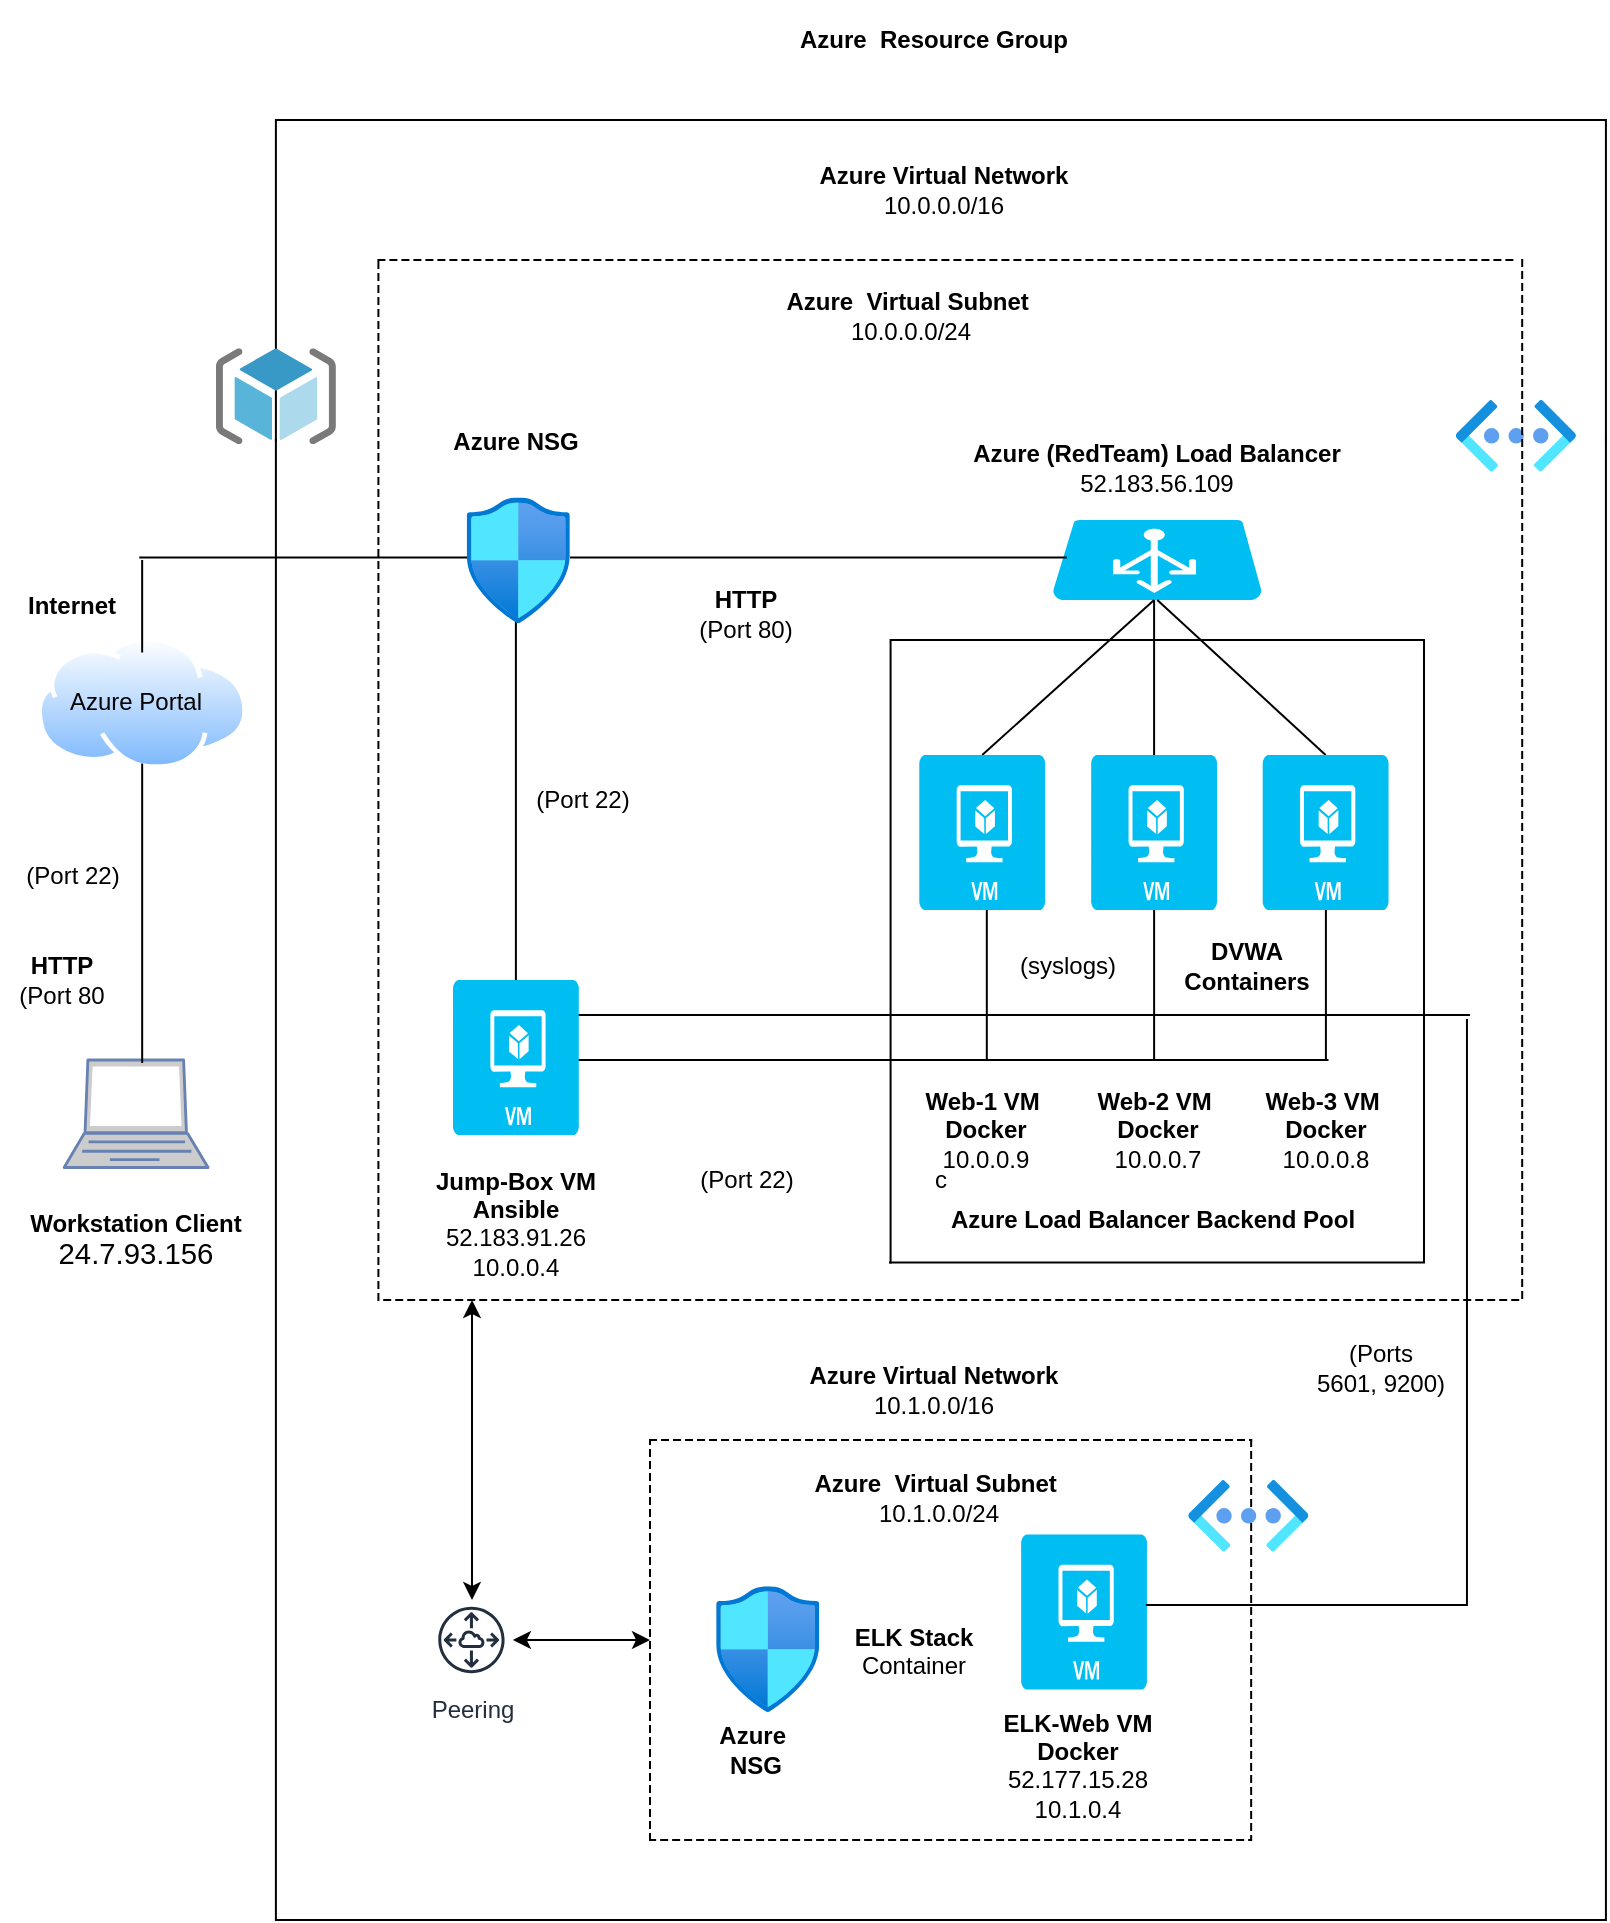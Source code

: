 <mxfile version="14.6.11" type="device"><diagram id="izsDhdkhGf8kt9RY6ZNb" name="Page-1"><mxGraphModel dx="1038" dy="1685" grid="1" gridSize="10" guides="1" tooltips="1" connect="1" arrows="1" fold="1" page="1" pageScale="1" pageWidth="850" pageHeight="1100" math="0" shadow="0"><root><mxCell id="0"/><mxCell id="1" parent="0"/><mxCell id="jNiN4PQ-t8FE01IHv_jI-1" value="" style="aspect=fixed;perimeter=ellipsePerimeter;html=1;align=center;shadow=0;dashed=0;spacingTop=3;image;image=img/lib/active_directory/internet_cloud.svg;rotation=0;direction=east;" parent="1" vertex="1"><mxGeometry x="33.5" y="-731.68" width="105.15" height="66.25" as="geometry"/></mxCell><mxCell id="jNiN4PQ-t8FE01IHv_jI-2" value="" style="fontColor=#0066CC;verticalAlign=top;verticalLabelPosition=bottom;labelPosition=center;align=center;html=1;outlineConnect=0;fillColor=#CCCCCC;strokeColor=#6881B3;gradientColor=none;gradientDirection=north;strokeWidth=2;shape=mxgraph.networks.laptop;" parent="1" vertex="1"><mxGeometry x="47.06" y="-520" width="71.98" height="53.75" as="geometry"/></mxCell><mxCell id="jNiN4PQ-t8FE01IHv_jI-7" value="Azure Portal" style="text;html=1;strokeColor=none;fillColor=none;align=center;verticalAlign=middle;whiteSpace=wrap;rounded=0;" parent="1" vertex="1"><mxGeometry x="43.05" y="-713.55" width="80" height="30" as="geometry"/></mxCell><mxCell id="jNiN4PQ-t8FE01IHv_jI-19" value="c" style="shape=partialRectangle;whiteSpace=wrap;html=1;bottom=1;right=1;left=1;top=0;fillColor=none;routingCenterX=-0.5;" parent="1" vertex="1"><mxGeometry x="152.95" y="-830" width="665.01" height="740" as="geometry"/></mxCell><mxCell id="jNiN4PQ-t8FE01IHv_jI-21" value="" style="shape=partialRectangle;whiteSpace=wrap;html=1;bottom=1;right=1;left=1;top=0;fillColor=none;routingCenterX=-0.5;direction=west;" parent="1" vertex="1"><mxGeometry x="152.95" y="-990" width="665.01" height="160" as="geometry"/></mxCell><mxCell id="jNiN4PQ-t8FE01IHv_jI-36" value="Azure&amp;nbsp; Resource Group" style="text;html=1;strokeColor=none;fillColor=none;align=center;verticalAlign=middle;whiteSpace=wrap;rounded=0;fontStyle=1;" parent="1" vertex="1"><mxGeometry x="369.61" y="-1050" width="223.97" height="40" as="geometry"/></mxCell><mxCell id="jNiN4PQ-t8FE01IHv_jI-38" value="HTTP &lt;span style=&quot;font-weight: normal&quot;&gt;(Port 80&lt;/span&gt;" style="text;html=1;strokeColor=none;fillColor=none;align=center;verticalAlign=middle;whiteSpace=wrap;rounded=0;rotation=0;fontStyle=1;" parent="1" vertex="1"><mxGeometry x="15.54" y="-572.5" width="60" height="25" as="geometry"/></mxCell><mxCell id="jNiN4PQ-t8FE01IHv_jI-41" value="" style="aspect=fixed;html=1;points=[];align=center;image;fontSize=12;image=img/lib/azure2/networking/Virtual_Networks_Classic.svg;strokeWidth=1;" parent="1" vertex="1"><mxGeometry x="742.95" y="-850" width="60" height="35.82" as="geometry"/></mxCell><mxCell id="jNiN4PQ-t8FE01IHv_jI-43" value="" style="shape=partialRectangle;whiteSpace=wrap;html=1;bottom=0;right=0;fillColor=none;strokeWidth=1;dashed=1;" parent="1" vertex="1"><mxGeometry x="204.2" y="-920" width="567.5" height="520" as="geometry"/></mxCell><mxCell id="jNiN4PQ-t8FE01IHv_jI-52" value="" style="shape=partialRectangle;whiteSpace=wrap;html=1;top=0;left=0;fillColor=none;strokeWidth=1;dashed=1;" parent="1" vertex="1"><mxGeometry x="206.1" y="-920" width="570" height="520" as="geometry"/></mxCell><mxCell id="jNiN4PQ-t8FE01IHv_jI-54" value="Azure (RedTeam) Load Balancer&lt;br&gt;&lt;span style=&quot;font-weight: normal&quot;&gt;52.183.56.109&lt;/span&gt;" style="text;html=1;strokeColor=none;fillColor=none;align=center;verticalAlign=middle;whiteSpace=wrap;rounded=0;fontStyle=1;" parent="1" vertex="1"><mxGeometry x="499.16" y="-835.86" width="188.97" height="40" as="geometry"/></mxCell><mxCell id="jNiN4PQ-t8FE01IHv_jI-63" value="" style="line;strokeWidth=1;direction=south;html=1;" parent="1" vertex="1"><mxGeometry x="262.95" y="-740" width="20" height="180" as="geometry"/></mxCell><mxCell id="jNiN4PQ-t8FE01IHv_jI-64" value="" style="shape=image;html=1;verticalAlign=top;verticalLabelPosition=bottom;labelBackgroundColor=#ffffff;imageAspect=0;aspect=fixed;image=https://cdn3.iconfinder.com/data/icons/lynx/16x16/places/gnome-fs-ssh.png;strokeWidth=1;" parent="1" vertex="1"><mxGeometry x="286.98" y="-700.79" width="40" height="40" as="geometry"/></mxCell><mxCell id="jNiN4PQ-t8FE01IHv_jI-70" value="" style="verticalLabelPosition=bottom;html=1;verticalAlign=top;align=center;strokeColor=none;fillColor=#00BEF2;shape=mxgraph.azure.azure_load_balancer;dashed=1;" parent="1" vertex="1"><mxGeometry x="541.16" y="-790" width="104.97" height="40" as="geometry"/></mxCell><mxCell id="jNiN4PQ-t8FE01IHv_jI-77" value="Azure&amp;nbsp;Virtual Network&lt;br&gt;&lt;span style=&quot;font-weight: normal&quot;&gt;10.0.0.0/16&lt;/span&gt;" style="text;html=1;strokeColor=none;fillColor=none;align=center;verticalAlign=middle;whiteSpace=wrap;rounded=0;fontStyle=1;" parent="1" vertex="1"><mxGeometry x="379.81" y="-980" width="213.77" height="50" as="geometry"/></mxCell><mxCell id="jNiN4PQ-t8FE01IHv_jI-78" value="Azure Load Balancer Backend Pool" style="text;html=1;strokeColor=none;fillColor=none;align=center;verticalAlign=middle;whiteSpace=wrap;rounded=0;fontStyle=1;" parent="1" vertex="1"><mxGeometry x="485.34" y="-460" width="213.42" height="40" as="geometry"/></mxCell><mxCell id="jNiN4PQ-t8FE01IHv_jI-80" value="DVWA Containers" style="text;html=1;strokeColor=none;fillColor=none;align=center;verticalAlign=middle;whiteSpace=wrap;rounded=0;rotation=0;fontStyle=1;" parent="1" vertex="1"><mxGeometry x="606.03" y="-580" width="65" height="25" as="geometry"/></mxCell><mxCell id="jNiN4PQ-t8FE01IHv_jI-91" value="" style="line;strokeWidth=1;html=1;" parent="1" vertex="1"><mxGeometry x="302.95" y="-560" width="376.31" height="80" as="geometry"/></mxCell><mxCell id="jNiN4PQ-t8FE01IHv_jI-92" value="" style="line;strokeWidth=1;direction=south;html=1;" parent="1" vertex="1"><mxGeometry x="447.55" y="-600" width="121.71" height="80" as="geometry"/></mxCell><mxCell id="jNiN4PQ-t8FE01IHv_jI-97" value="" style="shape=image;html=1;verticalAlign=top;verticalLabelPosition=bottom;labelBackgroundColor=#ffffff;imageAspect=0;aspect=fixed;image=https://cdn3.iconfinder.com/data/icons/lynx/16x16/places/gnome-fs-ssh.png;strokeWidth=1;" parent="1" vertex="1"><mxGeometry x="368.4" y="-510.0" width="40" height="40" as="geometry"/></mxCell><mxCell id="jNiN4PQ-t8FE01IHv_jI-102" value="" style="line;strokeWidth=1;direction=south;html=1;" parent="1" vertex="1"><mxGeometry x="569.26" y="-750" width="45.58" height="77.5" as="geometry"/></mxCell><mxCell id="jNiN4PQ-t8FE01IHv_jI-106" value="" style="endArrow=none;html=1;exitX=0.5;exitY=0;exitDx=0;exitDy=0;exitPerimeter=0;entryX=0;entryY=0.5;entryDx=0;entryDy=0;entryPerimeter=0;" parent="1" source="jjCceJR45-e-TuXrtCe6-4" target="jNiN4PQ-t8FE01IHv_jI-102" edge="1"><mxGeometry width="50" height="50" relative="1" as="geometry"><mxPoint x="474.13" y="-695.873" as="sourcePoint"/><mxPoint x="592.23" y="-780" as="targetPoint"/></mxGeometry></mxCell><mxCell id="jNiN4PQ-t8FE01IHv_jI-107" value="" style="endArrow=none;html=1;exitX=0.5;exitY=0;exitDx=0;exitDy=0;exitPerimeter=0;entryX=0.5;entryY=1;entryDx=0;entryDy=0;entryPerimeter=0;" parent="1" source="jjCceJR45-e-TuXrtCe6-3" target="jNiN4PQ-t8FE01IHv_jI-70" edge="1"><mxGeometry width="50" height="50" relative="1" as="geometry"><mxPoint x="711.025" y="-672.5" as="sourcePoint"/><mxPoint x="606.22" y="-780" as="targetPoint"/></mxGeometry></mxCell><mxCell id="jNiN4PQ-t8FE01IHv_jI-113" value="" style="line;strokeWidth=1;html=1;" parent="1" vertex="1"><mxGeometry x="300" y="-776.25" width="248.4" height="10" as="geometry"/></mxCell><mxCell id="jNiN4PQ-t8FE01IHv_jI-114" value="HTTP&lt;br&gt;&lt;span style=&quot;font-weight: normal&quot;&gt;(Port 80)&lt;/span&gt;" style="text;html=1;strokeColor=none;fillColor=none;align=center;verticalAlign=middle;whiteSpace=wrap;rounded=0;rotation=0;fontStyle=1;" parent="1" vertex="1"><mxGeometry x="358.4" y="-756.68" width="60" height="26.68" as="geometry"/></mxCell><mxCell id="jNiN4PQ-t8FE01IHv_jI-116" value="&lt;b&gt;Web-1 VM&amp;nbsp;&lt;br&gt;Docker&lt;br&gt;&lt;/b&gt;10.0.0.9" style="text;html=1;strokeColor=none;fillColor=none;align=center;verticalAlign=middle;whiteSpace=wrap;rounded=0;fontStyle=0;" parent="1" vertex="1"><mxGeometry x="468.4" y="-510" width="80" height="50" as="geometry"/></mxCell><mxCell id="jNiN4PQ-t8FE01IHv_jI-120" value="Jump-Box VM&lt;br&gt;Ansible&lt;br&gt;&lt;span style=&quot;font-weight: normal&quot;&gt;52.183.91.26&lt;br&gt;&lt;/span&gt;&lt;span style=&quot;font-weight: normal&quot;&gt;10.0.0.4&lt;br&gt;&lt;/span&gt;&lt;p class=&quot;MsoNormal&quot;&gt;&lt;span style=&quot;font-weight: normal&quot;&gt;&lt;br&gt;&lt;/span&gt;&lt;/p&gt;" style="text;html=1;strokeColor=none;fillColor=none;align=center;verticalAlign=middle;whiteSpace=wrap;rounded=0;fontStyle=1;" parent="1" vertex="1"><mxGeometry x="217.95" y="-440" width="110" height="41" as="geometry"/></mxCell><mxCell id="jNiN4PQ-t8FE01IHv_jI-121" value="Internet" style="text;html=1;strokeColor=none;fillColor=none;align=center;verticalAlign=middle;whiteSpace=wrap;rounded=0;rotation=0;fontStyle=1;" parent="1" vertex="1"><mxGeometry x="21.08" y="-759.37" width="60" height="25" as="geometry"/></mxCell><mxCell id="jNiN4PQ-t8FE01IHv_jI-122" value="" style="line;strokeWidth=1;html=1;" parent="1" vertex="1"><mxGeometry x="84.64" y="-776.25" width="165.36" height="10" as="geometry"/></mxCell><mxCell id="W-S7ukwLj3EjExk6etNX-1" value="Azure NSG" style="text;html=1;strokeColor=none;fillColor=none;align=center;verticalAlign=middle;whiteSpace=wrap;rounded=0;rotation=0;fontStyle=1;" parent="1" vertex="1"><mxGeometry x="237.95" y="-844.18" width="70" height="30" as="geometry"/></mxCell><mxCell id="yWde-KbDfROXcUGlmEok-14" value="&lt;b&gt;Workstation Client&lt;/b&gt;&lt;br&gt;&lt;span style=&quot;font-size: 11.0pt ; font-family: &amp;#34;calibri&amp;#34; , sans-serif&quot;&gt;24.7.93.156&lt;/span&gt;" style="text;html=1;strokeColor=none;fillColor=none;align=center;verticalAlign=middle;whiteSpace=wrap;rounded=0;" parent="1" vertex="1"><mxGeometry x="23.0" y="-450" width="120.09" height="40" as="geometry"/></mxCell><mxCell id="yWde-KbDfROXcUGlmEok-15" value="&lt;b&gt;Web-2 VM&amp;nbsp;&lt;br&gt;Docker&lt;br&gt;&lt;/b&gt;10.0.0.7" style="text;html=1;strokeColor=none;fillColor=none;align=center;verticalAlign=middle;whiteSpace=wrap;rounded=0;fontStyle=0;" parent="1" vertex="1"><mxGeometry x="553.64" y="-510" width="80" height="50" as="geometry"/></mxCell><mxCell id="yWde-KbDfROXcUGlmEok-16" value="&lt;b&gt;Web-3 VM&amp;nbsp;&lt;br&gt;Docker&lt;br&gt;&lt;/b&gt;10.0.0.8" style="text;html=1;strokeColor=none;fillColor=none;align=center;verticalAlign=middle;whiteSpace=wrap;rounded=0;fontStyle=0;" parent="1" vertex="1"><mxGeometry x="637.95" y="-510" width="80" height="50" as="geometry"/></mxCell><mxCell id="yWde-KbDfROXcUGlmEok-17" value="" style="line;strokeWidth=1;html=1;rotation=-90;" parent="1" vertex="1"><mxGeometry x="11.21" y="-598.43" width="149.75" height="10" as="geometry"/></mxCell><mxCell id="yWde-KbDfROXcUGlmEok-26" value="(Port 22)" style="text;html=1;strokeColor=none;fillColor=none;align=center;verticalAlign=middle;whiteSpace=wrap;rounded=0;" parent="1" vertex="1"><mxGeometry x="352.86" y="-477.5" width="71.08" height="35" as="geometry"/></mxCell><mxCell id="yWde-KbDfROXcUGlmEok-28" value="Azure&amp;nbsp; Virtual Subnet&amp;nbsp;&lt;br&gt;&lt;span style=&quot;font-weight: normal&quot;&gt;10.0.0.0/24&lt;/span&gt;" style="text;html=1;strokeColor=none;fillColor=none;align=center;verticalAlign=middle;whiteSpace=wrap;rounded=0;fontStyle=1;" parent="1" vertex="1"><mxGeometry x="359.26" y="-911.68" width="223.38" height="40" as="geometry"/></mxCell><mxCell id="yWde-KbDfROXcUGlmEok-29" value="(Port 22)" style="text;html=1;strokeColor=none;fillColor=none;align=center;verticalAlign=middle;whiteSpace=wrap;rounded=0;" parent="1" vertex="1"><mxGeometry x="271.44" y="-680" width="71.08" height="60.78" as="geometry"/></mxCell><mxCell id="jjCceJR45-e-TuXrtCe6-1" value="" style="verticalLabelPosition=bottom;html=1;verticalAlign=top;align=center;strokeColor=none;fillColor=#00BEF2;shape=mxgraph.azure.virtual_machine;dashed=1;" parent="1" vertex="1"><mxGeometry x="560.59" y="-672.5" width="62.91" height="77.5" as="geometry"/></mxCell><mxCell id="jjCceJR45-e-TuXrtCe6-3" value="" style="verticalLabelPosition=bottom;html=1;verticalAlign=top;align=center;strokeColor=none;fillColor=#00BEF2;shape=mxgraph.azure.virtual_machine;dashed=1;" parent="1" vertex="1"><mxGeometry x="646.35" y="-672.5" width="62.91" height="77.5" as="geometry"/></mxCell><mxCell id="jjCceJR45-e-TuXrtCe6-4" value="" style="verticalLabelPosition=bottom;html=1;verticalAlign=top;align=center;strokeColor=none;fillColor=#00BEF2;shape=mxgraph.azure.virtual_machine;dashed=1;" parent="1" vertex="1"><mxGeometry x="474.65" y="-672.5" width="62.91" height="77.5" as="geometry"/></mxCell><mxCell id="jjCceJR45-e-TuXrtCe6-7" value="" style="line;strokeWidth=1;direction=south;html=1;" parent="1" vertex="1"><mxGeometry x="531.2" y="-595" width="121.71" height="75" as="geometry"/></mxCell><mxCell id="jjCceJR45-e-TuXrtCe6-8" value="" style="line;strokeWidth=1;direction=south;html=1;" parent="1" vertex="1"><mxGeometry x="612.95" y="-595" width="130" height="75" as="geometry"/></mxCell><mxCell id="jjCceJR45-e-TuXrtCe6-11" value="" style="shape=partialRectangle;whiteSpace=wrap;html=1;bottom=0;right=0;fillColor=none;" parent="1" vertex="1"><mxGeometry x="460.29" y="-730" width="266.7" height="311.25" as="geometry"/></mxCell><mxCell id="jjCceJR45-e-TuXrtCe6-12" value="" style="shape=partialRectangle;whiteSpace=wrap;html=1;top=0;left=0;fillColor=none;" parent="1" vertex="1"><mxGeometry x="460" y="-730" width="267" height="311.25" as="geometry"/></mxCell><mxCell id="jNiN4PQ-t8FE01IHv_jI-9" value="" style="aspect=fixed;html=1;points=[];align=center;image;fontSize=12;image=img/lib/mscae/ResourceGroup.svg;" parent="1" vertex="1"><mxGeometry x="122.95" y="-875.86" width="60" height="48" as="geometry"/></mxCell><mxCell id="jjCceJR45-e-TuXrtCe6-25" value="" style="verticalLabelPosition=bottom;html=1;verticalAlign=top;align=center;strokeColor=none;fillColor=#00BEF2;shape=mxgraph.azure.virtual_machine;dashed=1;" parent="1" vertex="1"><mxGeometry x="525.57" y="-282.81" width="62.91" height="77.5" as="geometry"/></mxCell><mxCell id="jjCceJR45-e-TuXrtCe6-27" value="" style="shape=partialRectangle;whiteSpace=wrap;html=1;top=0;left=0;fillColor=none;strokeWidth=1;dashed=1;" parent="1" vertex="1"><mxGeometry x="340" y="-330" width="300.58" height="200" as="geometry"/></mxCell><mxCell id="jjCceJR45-e-TuXrtCe6-31" value="" style="line;strokeWidth=1;direction=south;html=1;" parent="1" vertex="1"><mxGeometry x="81.08" y="-770" width="10" height="46.25" as="geometry"/></mxCell><mxCell id="jjCceJR45-e-TuXrtCe6-37" value="" style="aspect=fixed;html=1;points=[];align=center;image;fontSize=12;image=img/lib/azure2/networking/Virtual_Networks_Classic.svg;strokeWidth=1;" parent="1" vertex="1"><mxGeometry x="609.16" y="-310" width="60" height="35.82" as="geometry"/></mxCell><mxCell id="jjCceJR45-e-TuXrtCe6-40" value="" style="shape=partialRectangle;whiteSpace=wrap;html=1;bottom=0;right=0;fillColor=none;strokeWidth=1;dashed=1;" parent="1" vertex="1"><mxGeometry x="340" y="-330" width="300.58" height="200" as="geometry"/></mxCell><mxCell id="jjCceJR45-e-TuXrtCe6-41" value="ELK-Web VM&lt;br&gt;Docker&lt;br&gt;&lt;span style=&quot;font-weight: 400&quot;&gt;52.177.15.28&lt;/span&gt;&lt;br&gt;&lt;span style=&quot;font-weight: normal&quot;&gt;10.1.0.4&lt;/span&gt;&lt;br&gt;&lt;p class=&quot;MsoNormal&quot;&gt;&lt;span style=&quot;font-weight: normal&quot;&gt;&lt;br&gt;&lt;/span&gt;&lt;/p&gt;" style="text;html=1;strokeColor=none;fillColor=none;align=center;verticalAlign=middle;whiteSpace=wrap;rounded=0;fontStyle=1;" parent="1" vertex="1"><mxGeometry x="499.16" y="-168.63" width="110" height="41" as="geometry"/></mxCell><mxCell id="jjCceJR45-e-TuXrtCe6-42" value="Azure&amp;nbsp;&lt;br&gt;NSG" style="text;html=1;strokeColor=none;fillColor=none;align=center;verticalAlign=middle;whiteSpace=wrap;rounded=0;rotation=0;fontStyle=1;" parent="1" vertex="1"><mxGeometry x="358.4" y="-189.91" width="70" height="30" as="geometry"/></mxCell><mxCell id="jjCceJR45-e-TuXrtCe6-44" value="Azure Virtual Network&lt;br&gt;&lt;span style=&quot;font-weight: normal&quot;&gt;10.1.0.0/16&lt;/span&gt;" style="text;html=1;strokeColor=none;fillColor=none;align=center;verticalAlign=middle;whiteSpace=wrap;rounded=0;fontStyle=1;" parent="1" vertex="1"><mxGeometry x="374.71" y="-380" width="213.77" height="50" as="geometry"/></mxCell><mxCell id="jjCceJR45-e-TuXrtCe6-47" value="Azure&amp;nbsp; Virtual Subnet&amp;nbsp;&lt;br&gt;&lt;span style=&quot;font-weight: normal&quot;&gt;10.1.0.0/24&lt;/span&gt;" style="text;html=1;strokeColor=none;fillColor=none;align=center;verticalAlign=middle;whiteSpace=wrap;rounded=0;fontStyle=1;" parent="1" vertex="1"><mxGeometry x="373.0" y="-320.72" width="223.38" height="40" as="geometry"/></mxCell><mxCell id="jjCceJR45-e-TuXrtCe6-50" value="Peering" style="outlineConnect=0;fontColor=#232F3E;gradientColor=none;strokeColor=#232F3E;fillColor=#ffffff;dashed=0;verticalLabelPosition=bottom;verticalAlign=top;align=center;html=1;fontSize=12;fontStyle=0;aspect=fixed;shape=mxgraph.aws4.resourceIcon;resIcon=mxgraph.aws4.peering;" parent="1" vertex="1"><mxGeometry x="230" y="-250.72" width="41.44" height="41.44" as="geometry"/></mxCell><mxCell id="jjCceJR45-e-TuXrtCe6-59" value="ELK Stack&lt;br&gt;&lt;span style=&quot;font-weight: normal&quot;&gt;Container&lt;br&gt;&lt;/span&gt;&lt;p class=&quot;MsoNormal&quot;&gt;&lt;span style=&quot;font-weight: normal&quot;&gt;&lt;br&gt;&lt;/span&gt;&lt;/p&gt;" style="text;html=1;strokeColor=none;fillColor=none;align=center;verticalAlign=middle;whiteSpace=wrap;rounded=0;fontStyle=1;" parent="1" vertex="1"><mxGeometry x="416.98" y="-225.72" width="110" height="41" as="geometry"/></mxCell><mxCell id="VUPKpHQ3FShgSrQhmVkh-1" value="" style="aspect=fixed;html=1;points=[];align=center;image;fontSize=12;image=img/lib/azure2/networking/Network_Security_Groups.svg;" parent="1" vertex="1"><mxGeometry x="248.24" y="-801.25" width="51.76" height="62.85" as="geometry"/></mxCell><mxCell id="VUPKpHQ3FShgSrQhmVkh-3" value="" style="aspect=fixed;html=1;points=[];align=center;image;fontSize=12;image=img/lib/azure2/networking/Network_Security_Groups.svg;" parent="1" vertex="1"><mxGeometry x="373" y="-256.85" width="51.76" height="62.85" as="geometry"/></mxCell><mxCell id="acVAKruGZ5kG3RRPIxPA-2" value="" style="endArrow=classic;startArrow=classic;html=1;exitX=0;exitY=0.5;exitDx=0;exitDy=0;" parent="1" source="jjCceJR45-e-TuXrtCe6-40" target="jjCceJR45-e-TuXrtCe6-50" edge="1"><mxGeometry width="50" height="50" relative="1" as="geometry"><mxPoint x="296.44" y="-238.6" as="sourcePoint"/><mxPoint x="260" y="-239" as="targetPoint"/></mxGeometry></mxCell><mxCell id="acVAKruGZ5kG3RRPIxPA-6" value="&lt;span style=&quot;font-weight: 400&quot;&gt;(syslogs)&lt;/span&gt;" style="text;html=1;strokeColor=none;fillColor=none;align=center;verticalAlign=middle;whiteSpace=wrap;rounded=0;rotation=0;fontStyle=1;" parent="1" vertex="1"><mxGeometry x="518.87" y="-580" width="60" height="26.68" as="geometry"/></mxCell><mxCell id="acVAKruGZ5kG3RRPIxPA-10" value="" style="shape=image;html=1;verticalAlign=top;verticalLabelPosition=bottom;labelBackgroundColor=#ffffff;imageAspect=0;aspect=fixed;image=https://cdn3.iconfinder.com/data/icons/lynx/16x16/places/gnome-fs-ssh.png;strokeWidth=1;" parent="1" vertex="1"><mxGeometry x="31.08" y="-661.57" width="40" height="40" as="geometry"/></mxCell><mxCell id="acVAKruGZ5kG3RRPIxPA-11" value="(Port 22)" style="text;html=1;strokeColor=none;fillColor=none;align=center;verticalAlign=middle;whiteSpace=wrap;rounded=0;" parent="1" vertex="1"><mxGeometry x="15.54" y="-645" width="71.08" height="65" as="geometry"/></mxCell><mxCell id="acVAKruGZ5kG3RRPIxPA-13" value="(Ports&lt;br&gt;5601, 9200)" style="text;html=1;strokeColor=none;fillColor=none;align=center;verticalAlign=middle;whiteSpace=wrap;rounded=0;" parent="1" vertex="1"><mxGeometry x="670.0" y="-399.0" width="71.08" height="65" as="geometry"/></mxCell><mxCell id="acVAKruGZ5kG3RRPIxPA-30" value="" style="endArrow=classic;startArrow=classic;html=1;" parent="1" edge="1"><mxGeometry width="50" height="50" relative="1" as="geometry"><mxPoint x="251" y="-400" as="sourcePoint"/><mxPoint x="251" y="-250" as="targetPoint"/></mxGeometry></mxCell><mxCell id="acVAKruGZ5kG3RRPIxPA-34" value="" style="line;strokeWidth=1;html=1;" parent="1" vertex="1"><mxGeometry x="290" y="-547.5" width="460" height="10" as="geometry"/></mxCell><mxCell id="acVAKruGZ5kG3RRPIxPA-36" value="" style="shape=partialRectangle;whiteSpace=wrap;html=1;top=0;left=0;fillColor=none;strokeWidth=1;" parent="1" vertex="1"><mxGeometry x="588.48" y="-540" width="160" height="292.5" as="geometry"/></mxCell><mxCell id="jjCceJR45-e-TuXrtCe6-19" value="" style="verticalLabelPosition=bottom;html=1;verticalAlign=top;align=center;strokeColor=none;fillColor=#00BEF2;shape=mxgraph.azure.virtual_machine;dashed=1;" parent="1" vertex="1"><mxGeometry x="241.49" y="-560" width="62.91" height="77.5" as="geometry"/></mxCell></root></mxGraphModel></diagram></mxfile>